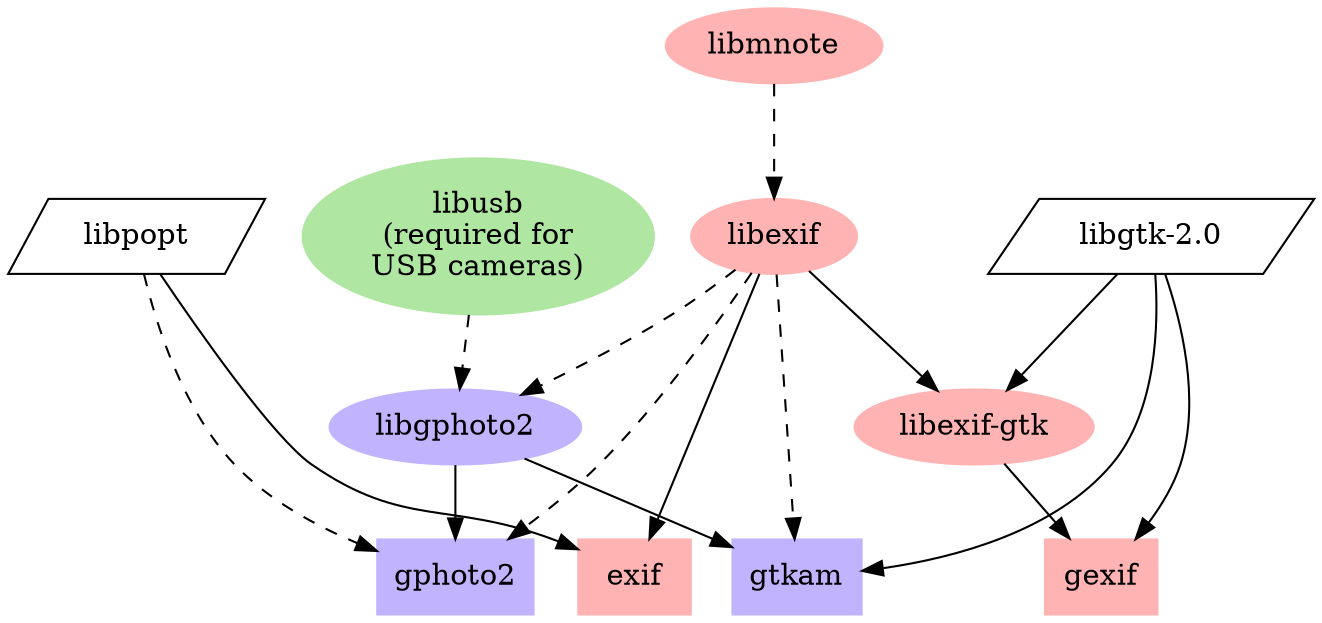/* software-dependencies.dot
 * dependency graph of the software from the gphoto and libexif
 * projects
 */

digraph "software dependencies" {

	/* end user programs (frontends) */
	{
		rank=same;
		node [shape=box];
		gphoto2;gtkam;
		exif;gexif;
	}

	/* external libraries */
	{
		rank=same;
		node [shape=polygon,skew=.4];
		libgtk; libpopt;
	}
	
	/* colors */

	/* software from gphoto project */
	gphoto2 [style=filled,color=".7 .3 1.0"];
	gtkam [style=filled,color=".7 .3 1.0"];
	libgphoto2 [style=filled,color=".7 .3 1.0"];

	/* software from libexif project */
	exif [style=filled,color=".0 .3 1.0"];
	gexif [style=filled,color=".0 .3 1.0"];
	libexif [style=filled,color=".0 .3 1.0"];
	libmnote [style=filled,color=".0 .3 1.0"];
	libexifgtk [style=filled,color=".0 .3 1.0"];

	/* naming */
	libexifgtk [label="libexif-gtk"];
	libgtk [label="libgtk-2.0"];
	libusb [label="libusb\n(required for\nUSB cameras)"];
	
	/* software from libusb project */
	libusb [style=filled,color=".3 .3 .9"];

	/* edges */
	/* dashed edges denote optional stuff */
	libgtk -> gexif;
	libexifgtk -> gexif;

	libmnote -> libexif [style=dashed];

	libgtk -> libexifgtk;
	libexif -> libexifgtk;

	libpopt -> exif;
	libexif -> exif;

	libexif -> libgphoto2 [style=dashed];
	libusb -> libgphoto2 [style=dashed];

	libexif -> gtkam [style=dashed];
	libgtk -> gtkam;
	libgphoto2 -> gtkam;

	libpopt -> gphoto2 [style=dashed];
	libexif -> gphoto2 [style=dashed];
	libgphoto2 -> gphoto2;
}
